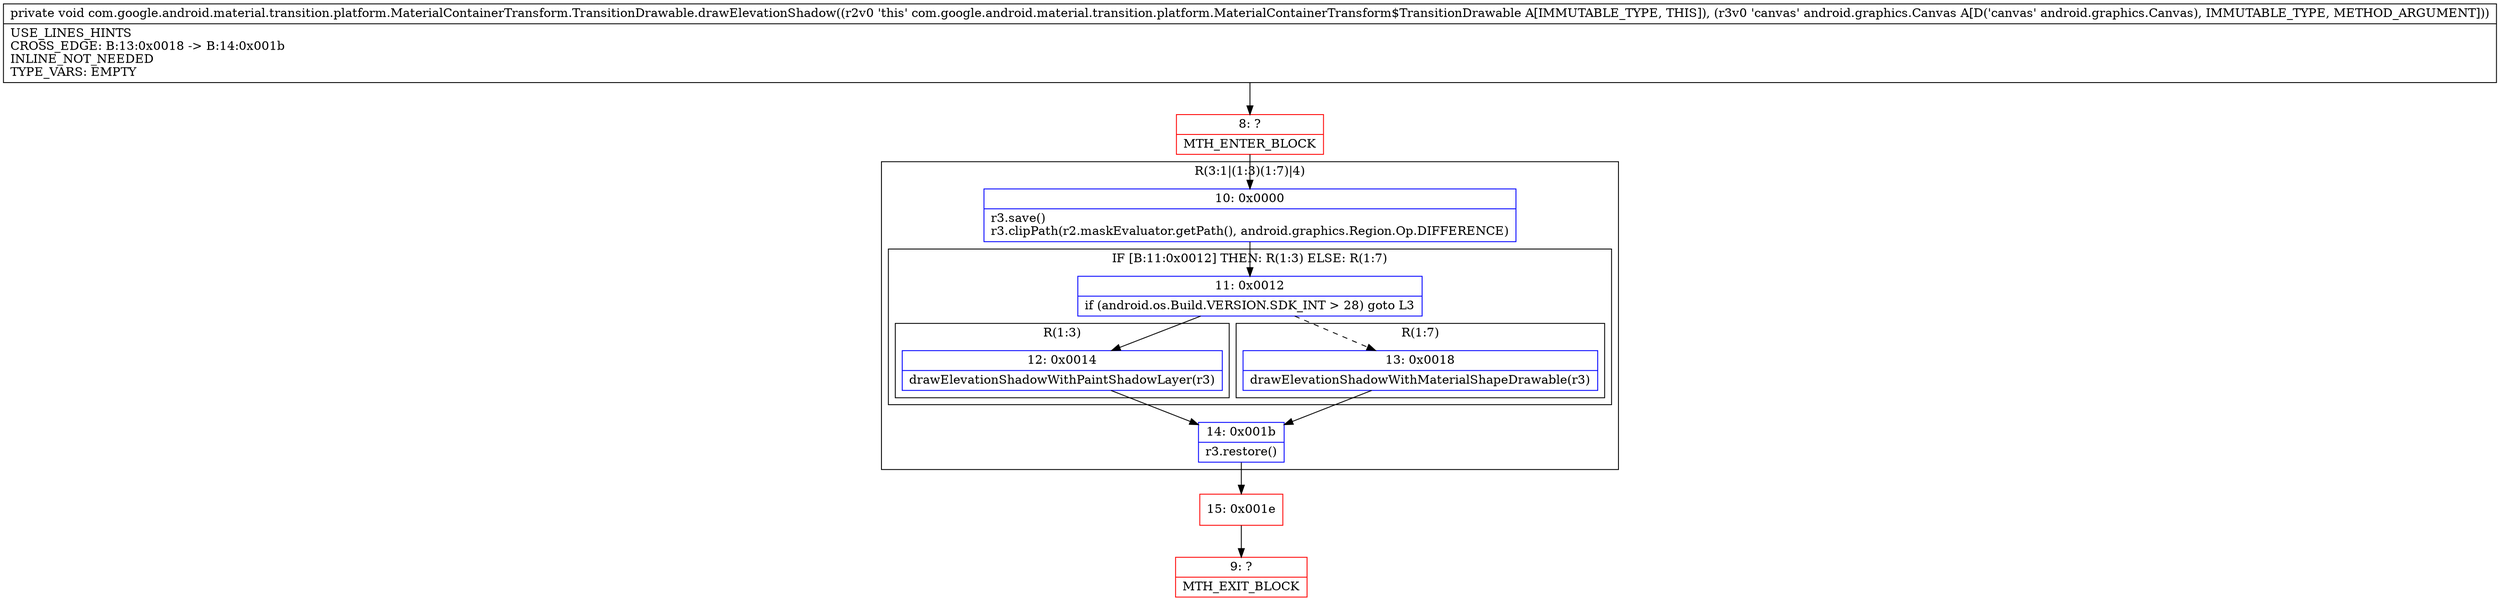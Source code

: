 digraph "CFG forcom.google.android.material.transition.platform.MaterialContainerTransform.TransitionDrawable.drawElevationShadow(Landroid\/graphics\/Canvas;)V" {
subgraph cluster_Region_1724302178 {
label = "R(3:1|(1:3)(1:7)|4)";
node [shape=record,color=blue];
Node_10 [shape=record,label="{10\:\ 0x0000|r3.save()\lr3.clipPath(r2.maskEvaluator.getPath(), android.graphics.Region.Op.DIFFERENCE)\l}"];
subgraph cluster_IfRegion_414363250 {
label = "IF [B:11:0x0012] THEN: R(1:3) ELSE: R(1:7)";
node [shape=record,color=blue];
Node_11 [shape=record,label="{11\:\ 0x0012|if (android.os.Build.VERSION.SDK_INT \> 28) goto L3\l}"];
subgraph cluster_Region_1676601133 {
label = "R(1:3)";
node [shape=record,color=blue];
Node_12 [shape=record,label="{12\:\ 0x0014|drawElevationShadowWithPaintShadowLayer(r3)\l}"];
}
subgraph cluster_Region_1490052866 {
label = "R(1:7)";
node [shape=record,color=blue];
Node_13 [shape=record,label="{13\:\ 0x0018|drawElevationShadowWithMaterialShapeDrawable(r3)\l}"];
}
}
Node_14 [shape=record,label="{14\:\ 0x001b|r3.restore()\l}"];
}
Node_8 [shape=record,color=red,label="{8\:\ ?|MTH_ENTER_BLOCK\l}"];
Node_15 [shape=record,color=red,label="{15\:\ 0x001e}"];
Node_9 [shape=record,color=red,label="{9\:\ ?|MTH_EXIT_BLOCK\l}"];
MethodNode[shape=record,label="{private void com.google.android.material.transition.platform.MaterialContainerTransform.TransitionDrawable.drawElevationShadow((r2v0 'this' com.google.android.material.transition.platform.MaterialContainerTransform$TransitionDrawable A[IMMUTABLE_TYPE, THIS]), (r3v0 'canvas' android.graphics.Canvas A[D('canvas' android.graphics.Canvas), IMMUTABLE_TYPE, METHOD_ARGUMENT]))  | USE_LINES_HINTS\lCROSS_EDGE: B:13:0x0018 \-\> B:14:0x001b\lINLINE_NOT_NEEDED\lTYPE_VARS: EMPTY\l}"];
MethodNode -> Node_8;Node_10 -> Node_11;
Node_11 -> Node_12;
Node_11 -> Node_13[style=dashed];
Node_12 -> Node_14;
Node_13 -> Node_14;
Node_14 -> Node_15;
Node_8 -> Node_10;
Node_15 -> Node_9;
}

